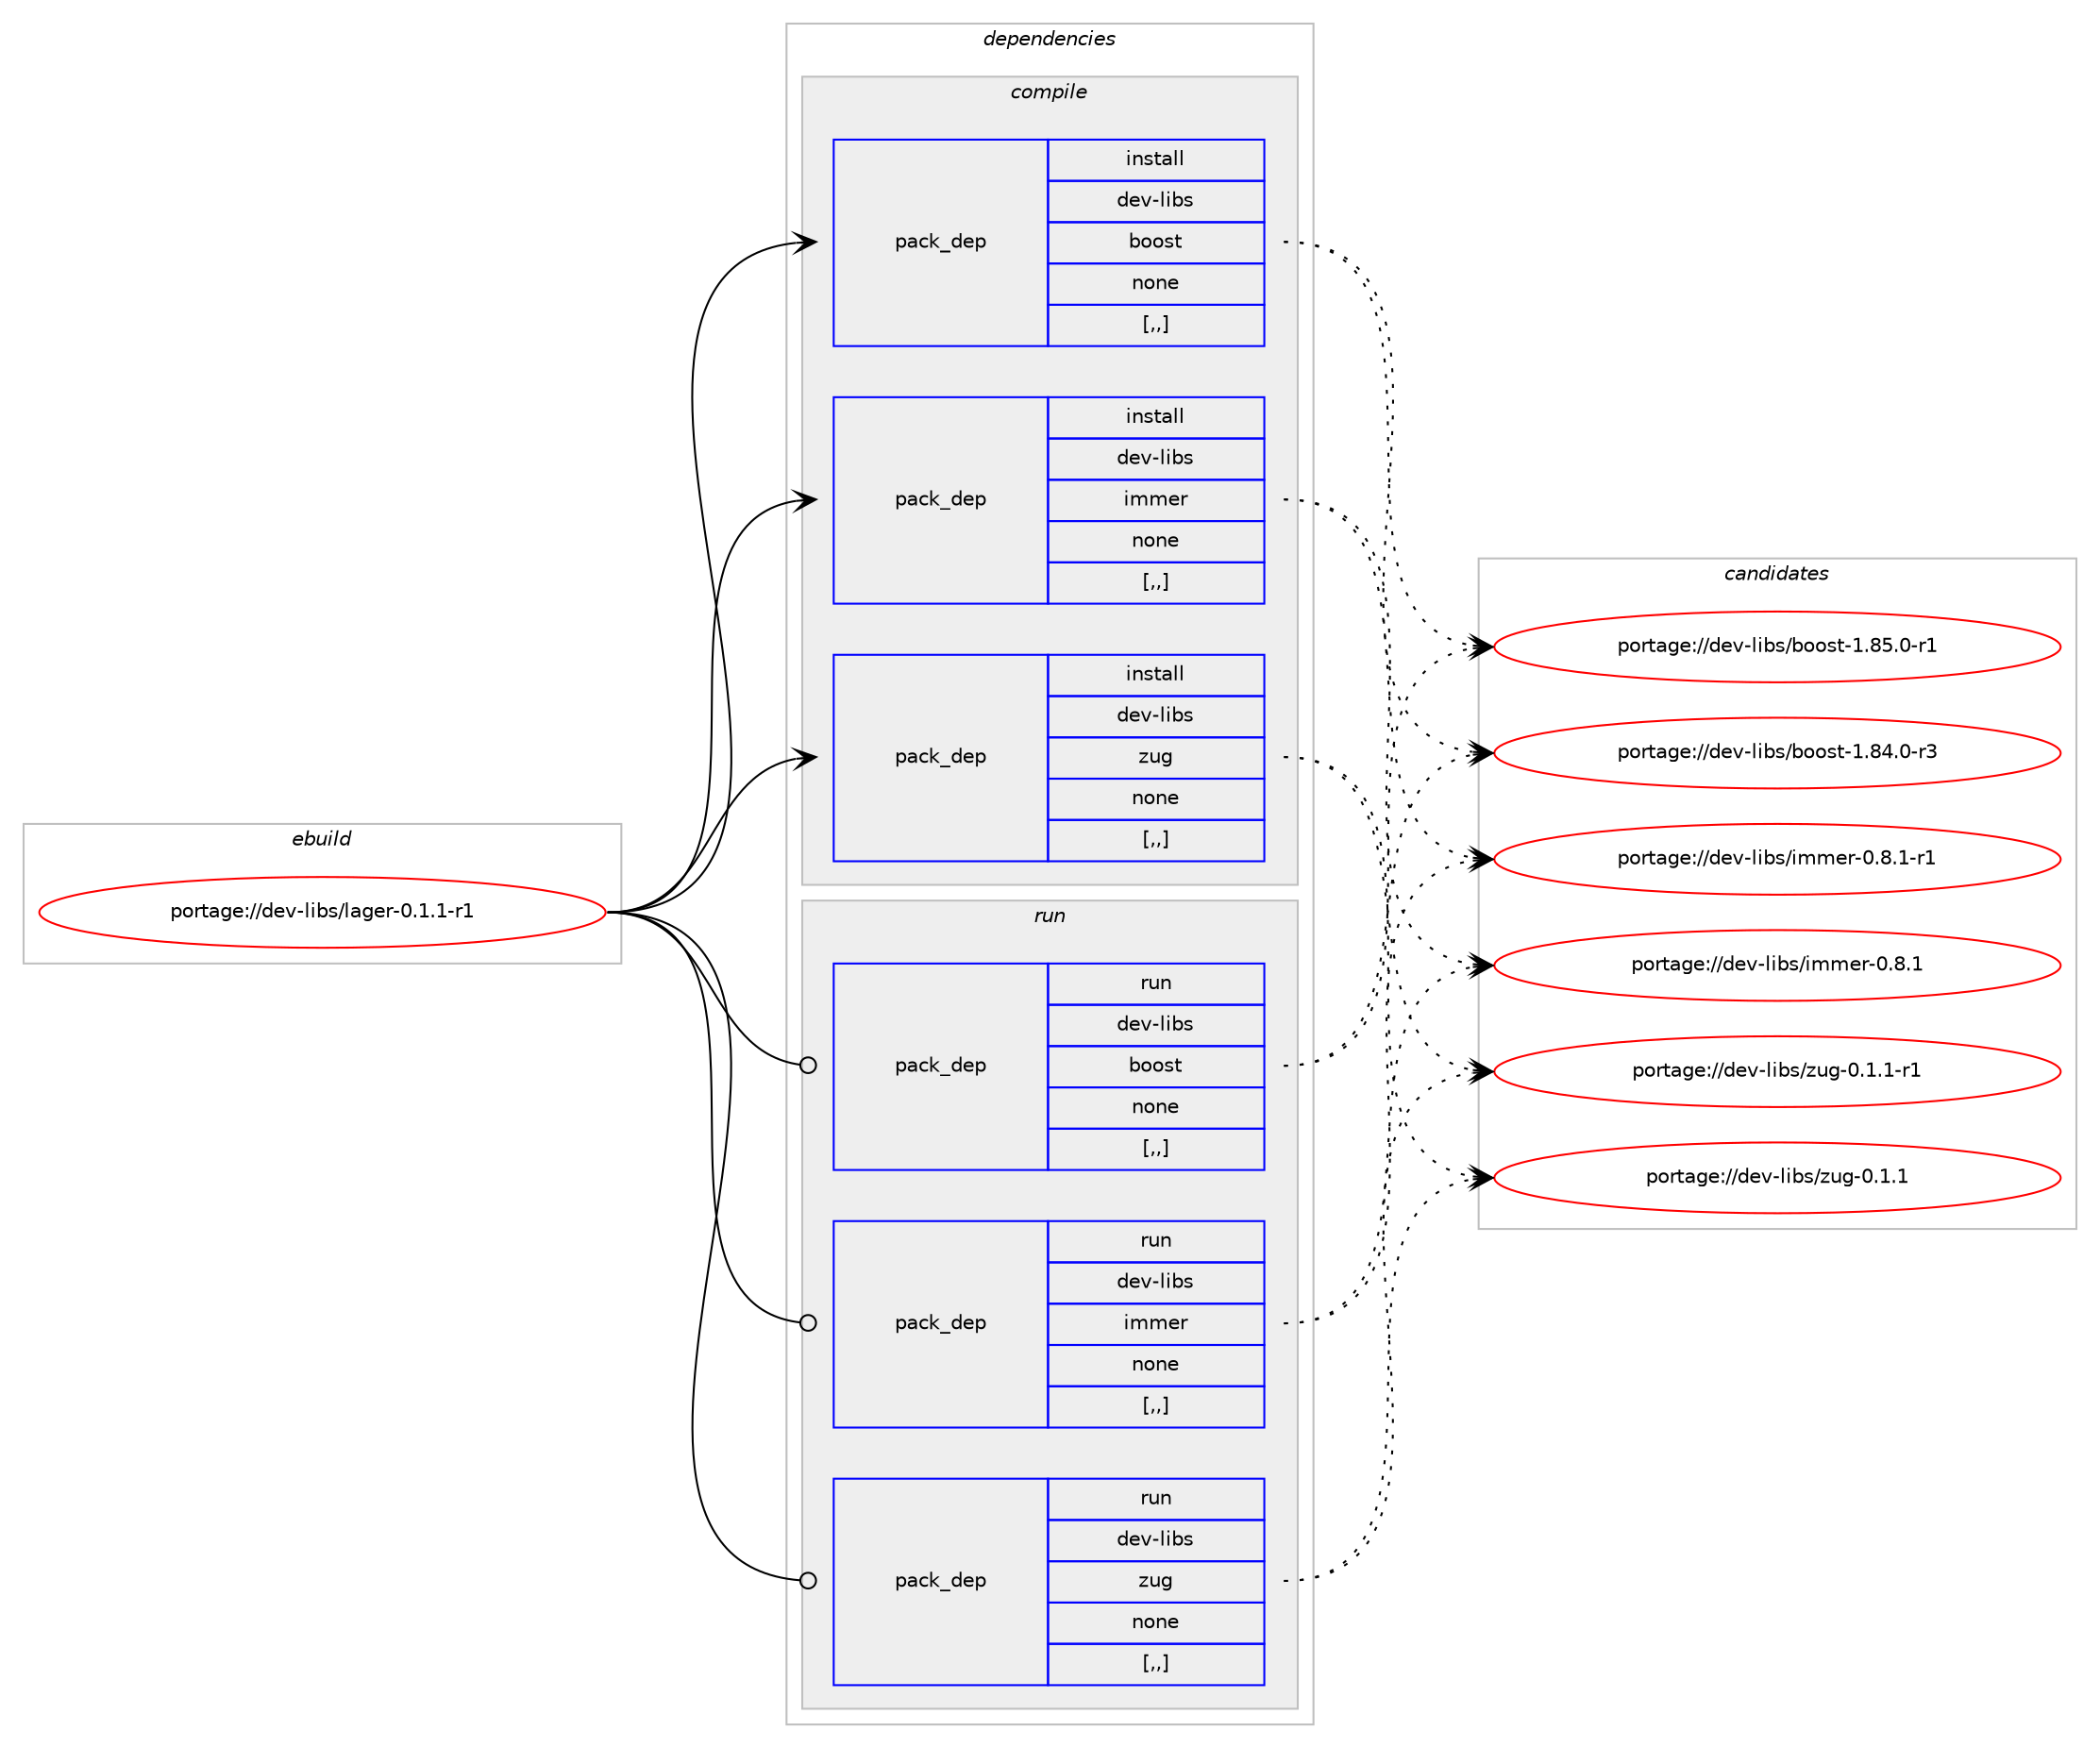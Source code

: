 digraph prolog {

# *************
# Graph options
# *************

newrank=true;
concentrate=true;
compound=true;
graph [rankdir=LR,fontname=Helvetica,fontsize=10,ranksep=1.5];#, ranksep=2.5, nodesep=0.2];
edge  [arrowhead=vee];
node  [fontname=Helvetica,fontsize=10];

# **********
# The ebuild
# **********

subgraph cluster_leftcol {
color=gray;
label=<<i>ebuild</i>>;
id [label="portage://dev-libs/lager-0.1.1-r1", color=red, width=4, href="../dev-libs/lager-0.1.1-r1.svg"];
}

# ****************
# The dependencies
# ****************

subgraph cluster_midcol {
color=gray;
label=<<i>dependencies</i>>;
subgraph cluster_compile {
fillcolor="#eeeeee";
style=filled;
label=<<i>compile</i>>;
subgraph pack81661 {
dependency109466 [label=<<TABLE BORDER="0" CELLBORDER="1" CELLSPACING="0" CELLPADDING="4" WIDTH="220"><TR><TD ROWSPAN="6" CELLPADDING="30">pack_dep</TD></TR><TR><TD WIDTH="110">install</TD></TR><TR><TD>dev-libs</TD></TR><TR><TD>boost</TD></TR><TR><TD>none</TD></TR><TR><TD>[,,]</TD></TR></TABLE>>, shape=none, color=blue];
}
id:e -> dependency109466:w [weight=20,style="solid",arrowhead="vee"];
subgraph pack81662 {
dependency109467 [label=<<TABLE BORDER="0" CELLBORDER="1" CELLSPACING="0" CELLPADDING="4" WIDTH="220"><TR><TD ROWSPAN="6" CELLPADDING="30">pack_dep</TD></TR><TR><TD WIDTH="110">install</TD></TR><TR><TD>dev-libs</TD></TR><TR><TD>immer</TD></TR><TR><TD>none</TD></TR><TR><TD>[,,]</TD></TR></TABLE>>, shape=none, color=blue];
}
id:e -> dependency109467:w [weight=20,style="solid",arrowhead="vee"];
subgraph pack81663 {
dependency109468 [label=<<TABLE BORDER="0" CELLBORDER="1" CELLSPACING="0" CELLPADDING="4" WIDTH="220"><TR><TD ROWSPAN="6" CELLPADDING="30">pack_dep</TD></TR><TR><TD WIDTH="110">install</TD></TR><TR><TD>dev-libs</TD></TR><TR><TD>zug</TD></TR><TR><TD>none</TD></TR><TR><TD>[,,]</TD></TR></TABLE>>, shape=none, color=blue];
}
id:e -> dependency109468:w [weight=20,style="solid",arrowhead="vee"];
}
subgraph cluster_compileandrun {
fillcolor="#eeeeee";
style=filled;
label=<<i>compile and run</i>>;
}
subgraph cluster_run {
fillcolor="#eeeeee";
style=filled;
label=<<i>run</i>>;
subgraph pack81664 {
dependency109469 [label=<<TABLE BORDER="0" CELLBORDER="1" CELLSPACING="0" CELLPADDING="4" WIDTH="220"><TR><TD ROWSPAN="6" CELLPADDING="30">pack_dep</TD></TR><TR><TD WIDTH="110">run</TD></TR><TR><TD>dev-libs</TD></TR><TR><TD>boost</TD></TR><TR><TD>none</TD></TR><TR><TD>[,,]</TD></TR></TABLE>>, shape=none, color=blue];
}
id:e -> dependency109469:w [weight=20,style="solid",arrowhead="odot"];
subgraph pack81665 {
dependency109470 [label=<<TABLE BORDER="0" CELLBORDER="1" CELLSPACING="0" CELLPADDING="4" WIDTH="220"><TR><TD ROWSPAN="6" CELLPADDING="30">pack_dep</TD></TR><TR><TD WIDTH="110">run</TD></TR><TR><TD>dev-libs</TD></TR><TR><TD>immer</TD></TR><TR><TD>none</TD></TR><TR><TD>[,,]</TD></TR></TABLE>>, shape=none, color=blue];
}
id:e -> dependency109470:w [weight=20,style="solid",arrowhead="odot"];
subgraph pack81666 {
dependency109471 [label=<<TABLE BORDER="0" CELLBORDER="1" CELLSPACING="0" CELLPADDING="4" WIDTH="220"><TR><TD ROWSPAN="6" CELLPADDING="30">pack_dep</TD></TR><TR><TD WIDTH="110">run</TD></TR><TR><TD>dev-libs</TD></TR><TR><TD>zug</TD></TR><TR><TD>none</TD></TR><TR><TD>[,,]</TD></TR></TABLE>>, shape=none, color=blue];
}
id:e -> dependency109471:w [weight=20,style="solid",arrowhead="odot"];
}
}

# **************
# The candidates
# **************

subgraph cluster_choices {
rank=same;
color=gray;
label=<<i>candidates</i>>;

subgraph choice81661 {
color=black;
nodesep=1;
choice10010111845108105981154798111111115116454946565346484511449 [label="portage://dev-libs/boost-1.85.0-r1", color=red, width=4,href="../dev-libs/boost-1.85.0-r1.svg"];
choice10010111845108105981154798111111115116454946565246484511451 [label="portage://dev-libs/boost-1.84.0-r3", color=red, width=4,href="../dev-libs/boost-1.84.0-r3.svg"];
dependency109466:e -> choice10010111845108105981154798111111115116454946565346484511449:w [style=dotted,weight="100"];
dependency109466:e -> choice10010111845108105981154798111111115116454946565246484511451:w [style=dotted,weight="100"];
}
subgraph choice81662 {
color=black;
nodesep=1;
choice1001011184510810598115471051091091011144548465646494511449 [label="portage://dev-libs/immer-0.8.1-r1", color=red, width=4,href="../dev-libs/immer-0.8.1-r1.svg"];
choice100101118451081059811547105109109101114454846564649 [label="portage://dev-libs/immer-0.8.1", color=red, width=4,href="../dev-libs/immer-0.8.1.svg"];
dependency109467:e -> choice1001011184510810598115471051091091011144548465646494511449:w [style=dotted,weight="100"];
dependency109467:e -> choice100101118451081059811547105109109101114454846564649:w [style=dotted,weight="100"];
}
subgraph choice81663 {
color=black;
nodesep=1;
choice1001011184510810598115471221171034548464946494511449 [label="portage://dev-libs/zug-0.1.1-r1", color=red, width=4,href="../dev-libs/zug-0.1.1-r1.svg"];
choice100101118451081059811547122117103454846494649 [label="portage://dev-libs/zug-0.1.1", color=red, width=4,href="../dev-libs/zug-0.1.1.svg"];
dependency109468:e -> choice1001011184510810598115471221171034548464946494511449:w [style=dotted,weight="100"];
dependency109468:e -> choice100101118451081059811547122117103454846494649:w [style=dotted,weight="100"];
}
subgraph choice81664 {
color=black;
nodesep=1;
choice10010111845108105981154798111111115116454946565346484511449 [label="portage://dev-libs/boost-1.85.0-r1", color=red, width=4,href="../dev-libs/boost-1.85.0-r1.svg"];
choice10010111845108105981154798111111115116454946565246484511451 [label="portage://dev-libs/boost-1.84.0-r3", color=red, width=4,href="../dev-libs/boost-1.84.0-r3.svg"];
dependency109469:e -> choice10010111845108105981154798111111115116454946565346484511449:w [style=dotted,weight="100"];
dependency109469:e -> choice10010111845108105981154798111111115116454946565246484511451:w [style=dotted,weight="100"];
}
subgraph choice81665 {
color=black;
nodesep=1;
choice1001011184510810598115471051091091011144548465646494511449 [label="portage://dev-libs/immer-0.8.1-r1", color=red, width=4,href="../dev-libs/immer-0.8.1-r1.svg"];
choice100101118451081059811547105109109101114454846564649 [label="portage://dev-libs/immer-0.8.1", color=red, width=4,href="../dev-libs/immer-0.8.1.svg"];
dependency109470:e -> choice1001011184510810598115471051091091011144548465646494511449:w [style=dotted,weight="100"];
dependency109470:e -> choice100101118451081059811547105109109101114454846564649:w [style=dotted,weight="100"];
}
subgraph choice81666 {
color=black;
nodesep=1;
choice1001011184510810598115471221171034548464946494511449 [label="portage://dev-libs/zug-0.1.1-r1", color=red, width=4,href="../dev-libs/zug-0.1.1-r1.svg"];
choice100101118451081059811547122117103454846494649 [label="portage://dev-libs/zug-0.1.1", color=red, width=4,href="../dev-libs/zug-0.1.1.svg"];
dependency109471:e -> choice1001011184510810598115471221171034548464946494511449:w [style=dotted,weight="100"];
dependency109471:e -> choice100101118451081059811547122117103454846494649:w [style=dotted,weight="100"];
}
}

}
